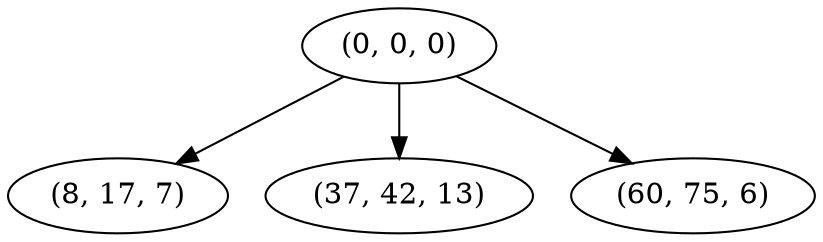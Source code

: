 digraph tree {
    "(0, 0, 0)";
    "(8, 17, 7)";
    "(37, 42, 13)";
    "(60, 75, 6)";
    "(0, 0, 0)" -> "(8, 17, 7)";
    "(0, 0, 0)" -> "(37, 42, 13)";
    "(0, 0, 0)" -> "(60, 75, 6)";
}
